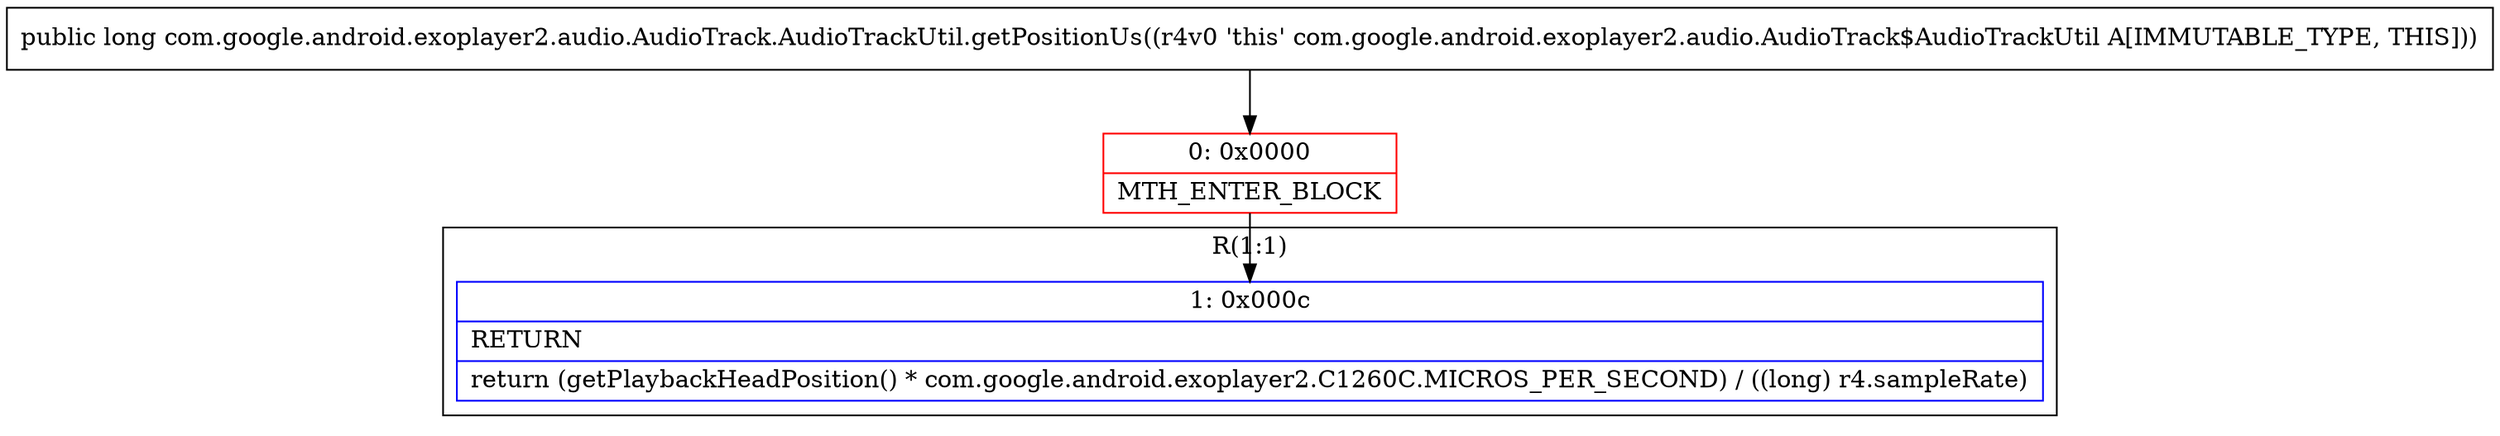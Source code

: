 digraph "CFG forcom.google.android.exoplayer2.audio.AudioTrack.AudioTrackUtil.getPositionUs()J" {
subgraph cluster_Region_106262144 {
label = "R(1:1)";
node [shape=record,color=blue];
Node_1 [shape=record,label="{1\:\ 0x000c|RETURN\l|return (getPlaybackHeadPosition() * com.google.android.exoplayer2.C1260C.MICROS_PER_SECOND) \/ ((long) r4.sampleRate)\l}"];
}
Node_0 [shape=record,color=red,label="{0\:\ 0x0000|MTH_ENTER_BLOCK\l}"];
MethodNode[shape=record,label="{public long com.google.android.exoplayer2.audio.AudioTrack.AudioTrackUtil.getPositionUs((r4v0 'this' com.google.android.exoplayer2.audio.AudioTrack$AudioTrackUtil A[IMMUTABLE_TYPE, THIS])) }"];
MethodNode -> Node_0;
Node_0 -> Node_1;
}

